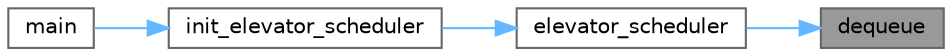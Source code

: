 digraph "dequeue"
{
 // LATEX_PDF_SIZE
  bgcolor="transparent";
  edge [fontname=Helvetica,fontsize=10,labelfontname=Helvetica,labelfontsize=10];
  node [fontname=Helvetica,fontsize=10,shape=box,height=0.2,width=0.4];
  rankdir="RL";
  Node1 [id="Node000001",label="dequeue",height=0.2,width=0.4,color="gray40", fillcolor="grey60", style="filled", fontcolor="black",tooltip="Remove the first floor from the queue and return the new queue."];
  Node1 -> Node2 [id="edge1_Node000001_Node000002",dir="back",color="steelblue1",style="solid",tooltip=" "];
  Node2 [id="Node000002",label="elevator_scheduler",height=0.2,width=0.4,color="grey40", fillcolor="white", style="filled",URL="$elevator_8c.html#a4a09e7f1ddea08ce376fc9f89d544ada",tooltip="Schedule and determine the next floor for the elevator to go to."];
  Node2 -> Node3 [id="edge2_Node000002_Node000003",dir="back",color="steelblue1",style="solid",tooltip=" "];
  Node3 [id="Node000003",label="init_elevator_scheduler",height=0.2,width=0.4,color="grey40", fillcolor="white", style="filled",URL="$elevator_8c.html#afc3c9c97ecd69cf34a393f9261efc0af",tooltip="Initializes the elevator scheduler's task."];
  Node3 -> Node4 [id="edge3_Node000003_Node000004",dir="back",color="steelblue1",style="solid",tooltip=" "];
  Node4 [id="Node000004",label="main",height=0.2,width=0.4,color="grey40", fillcolor="white", style="filled",URL="$main_8c.html#acdef7a1fd863a6d3770c1268cb06add3",tooltip=" "];
}
